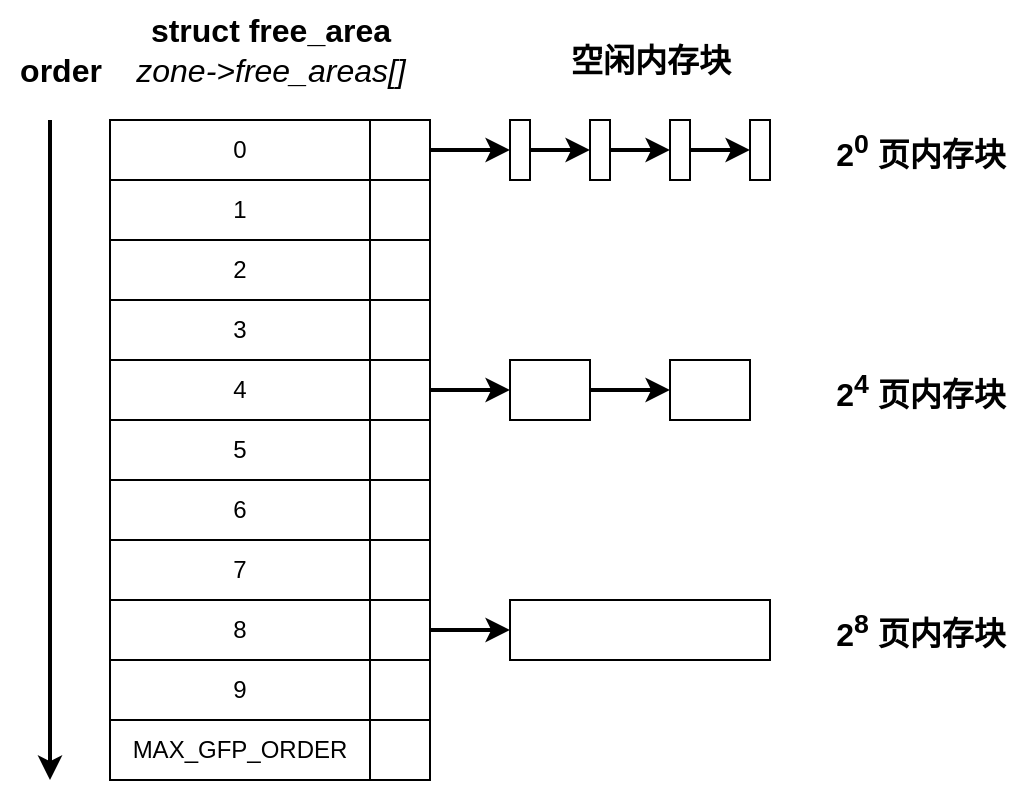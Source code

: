 <mxfile version="20.8.23" type="device"><diagram name="第 1 页" id="17XZw49It7RzbkVdjNOq"><mxGraphModel dx="1221" dy="670" grid="1" gridSize="10" guides="1" tooltips="1" connect="1" arrows="1" fold="1" page="1" pageScale="1" pageWidth="827" pageHeight="1169" math="0" shadow="0"><root><mxCell id="0"/><mxCell id="1" parent="0"/><mxCell id="8Lgw7C_YU9cRXEf3LcRd-1" value="9" style="rounded=0;whiteSpace=wrap;html=1;" vertex="1" parent="1"><mxGeometry x="211" y="430" width="130" height="30" as="geometry"/></mxCell><mxCell id="8Lgw7C_YU9cRXEf3LcRd-3" value="" style="rounded=0;whiteSpace=wrap;html=1;" vertex="1" parent="1"><mxGeometry x="341" y="430" width="30" height="30" as="geometry"/></mxCell><mxCell id="8Lgw7C_YU9cRXEf3LcRd-5" value="0" style="rounded=0;whiteSpace=wrap;html=1;" vertex="1" parent="1"><mxGeometry x="211" y="160" width="130" height="30" as="geometry"/></mxCell><mxCell id="8Lgw7C_YU9cRXEf3LcRd-32" style="edgeStyle=orthogonalEdgeStyle;rounded=0;orthogonalLoop=1;jettySize=auto;html=1;strokeWidth=2;fontSize=16;" edge="1" parent="1" source="8Lgw7C_YU9cRXEf3LcRd-6"><mxGeometry relative="1" as="geometry"><mxPoint x="411" y="175" as="targetPoint"/></mxGeometry></mxCell><mxCell id="8Lgw7C_YU9cRXEf3LcRd-6" value="" style="rounded=0;whiteSpace=wrap;html=1;" vertex="1" parent="1"><mxGeometry x="341" y="160" width="30" height="30" as="geometry"/></mxCell><mxCell id="8Lgw7C_YU9cRXEf3LcRd-7" value="1" style="rounded=0;whiteSpace=wrap;html=1;" vertex="1" parent="1"><mxGeometry x="211" y="190" width="130" height="30" as="geometry"/></mxCell><mxCell id="8Lgw7C_YU9cRXEf3LcRd-8" value="" style="rounded=0;whiteSpace=wrap;html=1;" vertex="1" parent="1"><mxGeometry x="341" y="190" width="30" height="30" as="geometry"/></mxCell><mxCell id="8Lgw7C_YU9cRXEf3LcRd-9" value="2" style="rounded=0;whiteSpace=wrap;html=1;" vertex="1" parent="1"><mxGeometry x="211" y="220" width="130" height="30" as="geometry"/></mxCell><mxCell id="8Lgw7C_YU9cRXEf3LcRd-10" value="" style="rounded=0;whiteSpace=wrap;html=1;" vertex="1" parent="1"><mxGeometry x="341" y="220" width="30" height="30" as="geometry"/></mxCell><mxCell id="8Lgw7C_YU9cRXEf3LcRd-13" value="3" style="rounded=0;whiteSpace=wrap;html=1;" vertex="1" parent="1"><mxGeometry x="211" y="250" width="130" height="30" as="geometry"/></mxCell><mxCell id="8Lgw7C_YU9cRXEf3LcRd-14" value="" style="rounded=0;whiteSpace=wrap;html=1;" vertex="1" parent="1"><mxGeometry x="341" y="250" width="30" height="30" as="geometry"/></mxCell><mxCell id="8Lgw7C_YU9cRXEf3LcRd-15" value="4" style="rounded=0;whiteSpace=wrap;html=1;" vertex="1" parent="1"><mxGeometry x="211" y="280" width="130" height="30" as="geometry"/></mxCell><mxCell id="8Lgw7C_YU9cRXEf3LcRd-56" style="edgeStyle=orthogonalEdgeStyle;rounded=0;orthogonalLoop=1;jettySize=auto;html=1;strokeWidth=2;fontSize=16;" edge="1" parent="1" source="8Lgw7C_YU9cRXEf3LcRd-16"><mxGeometry relative="1" as="geometry"><mxPoint x="411" y="295" as="targetPoint"/></mxGeometry></mxCell><mxCell id="8Lgw7C_YU9cRXEf3LcRd-16" value="" style="rounded=0;whiteSpace=wrap;html=1;" vertex="1" parent="1"><mxGeometry x="341" y="280" width="30" height="30" as="geometry"/></mxCell><mxCell id="8Lgw7C_YU9cRXEf3LcRd-17" value="5" style="rounded=0;whiteSpace=wrap;html=1;" vertex="1" parent="1"><mxGeometry x="211" y="310" width="130" height="30" as="geometry"/></mxCell><mxCell id="8Lgw7C_YU9cRXEf3LcRd-18" value="" style="rounded=0;whiteSpace=wrap;html=1;" vertex="1" parent="1"><mxGeometry x="341" y="310" width="30" height="30" as="geometry"/></mxCell><mxCell id="8Lgw7C_YU9cRXEf3LcRd-19" value="6" style="rounded=0;whiteSpace=wrap;html=1;" vertex="1" parent="1"><mxGeometry x="211" y="340" width="130" height="30" as="geometry"/></mxCell><mxCell id="8Lgw7C_YU9cRXEf3LcRd-20" value="" style="rounded=0;whiteSpace=wrap;html=1;" vertex="1" parent="1"><mxGeometry x="341" y="340" width="30" height="30" as="geometry"/></mxCell><mxCell id="8Lgw7C_YU9cRXEf3LcRd-21" value="7" style="rounded=0;whiteSpace=wrap;html=1;" vertex="1" parent="1"><mxGeometry x="211" y="370" width="130" height="30" as="geometry"/></mxCell><mxCell id="8Lgw7C_YU9cRXEf3LcRd-22" value="" style="rounded=0;whiteSpace=wrap;html=1;" vertex="1" parent="1"><mxGeometry x="341" y="370" width="30" height="30" as="geometry"/></mxCell><mxCell id="8Lgw7C_YU9cRXEf3LcRd-23" value="8" style="rounded=0;whiteSpace=wrap;html=1;" vertex="1" parent="1"><mxGeometry x="211" y="400" width="130" height="30" as="geometry"/></mxCell><mxCell id="8Lgw7C_YU9cRXEf3LcRd-66" style="edgeStyle=orthogonalEdgeStyle;rounded=0;orthogonalLoop=1;jettySize=auto;html=1;exitX=1;exitY=0.5;exitDx=0;exitDy=0;strokeWidth=2;fontSize=16;" edge="1" parent="1" source="8Lgw7C_YU9cRXEf3LcRd-24"><mxGeometry relative="1" as="geometry"><mxPoint x="411" y="415" as="targetPoint"/></mxGeometry></mxCell><mxCell id="8Lgw7C_YU9cRXEf3LcRd-24" value="" style="rounded=0;whiteSpace=wrap;html=1;" vertex="1" parent="1"><mxGeometry x="341" y="400" width="30" height="30" as="geometry"/></mxCell><mxCell id="8Lgw7C_YU9cRXEf3LcRd-25" value="MAX_GFP_ORDER" style="rounded=0;whiteSpace=wrap;html=1;" vertex="1" parent="1"><mxGeometry x="211" y="460" width="130" height="30" as="geometry"/></mxCell><mxCell id="8Lgw7C_YU9cRXEf3LcRd-26" value="" style="rounded=0;whiteSpace=wrap;html=1;" vertex="1" parent="1"><mxGeometry x="341" y="460" width="30" height="30" as="geometry"/></mxCell><mxCell id="8Lgw7C_YU9cRXEf3LcRd-27" value="" style="endArrow=classic;html=1;rounded=0;strokeWidth=2;" edge="1" parent="1"><mxGeometry width="50" height="50" relative="1" as="geometry"><mxPoint x="181" y="160" as="sourcePoint"/><mxPoint x="181" y="490" as="targetPoint"/></mxGeometry></mxCell><mxCell id="8Lgw7C_YU9cRXEf3LcRd-29" value="&lt;font size=&quot;1&quot;&gt;&lt;b style=&quot;font-size: 16px;&quot;&gt;order&lt;/b&gt;&lt;/font&gt;" style="text;html=1;align=center;verticalAlign=middle;resizable=0;points=[];autosize=1;strokeColor=none;fillColor=none;" vertex="1" parent="1"><mxGeometry x="156" y="120" width="60" height="30" as="geometry"/></mxCell><mxCell id="8Lgw7C_YU9cRXEf3LcRd-30" value="&lt;div&gt;&lt;b&gt;struct free_area&lt;/b&gt;&lt;/div&gt;&lt;div&gt;&lt;i&gt;zone-&amp;gt;free_areas[]&lt;/i&gt;&lt;br&gt;&lt;/div&gt;" style="text;html=1;align=center;verticalAlign=middle;resizable=0;points=[];autosize=1;strokeColor=none;fillColor=none;fontSize=16;" vertex="1" parent="1"><mxGeometry x="211" y="100" width="160" height="50" as="geometry"/></mxCell><mxCell id="8Lgw7C_YU9cRXEf3LcRd-31" value="&lt;b&gt;空闲内存块&lt;br&gt;&lt;/b&gt;" style="text;html=1;align=center;verticalAlign=middle;resizable=0;points=[];autosize=1;strokeColor=none;fillColor=none;fontSize=16;" vertex="1" parent="1"><mxGeometry x="431" y="115" width="100" height="30" as="geometry"/></mxCell><mxCell id="8Lgw7C_YU9cRXEf3LcRd-39" style="edgeStyle=orthogonalEdgeStyle;rounded=0;orthogonalLoop=1;jettySize=auto;html=1;strokeWidth=2;fontSize=16;" edge="1" parent="1" source="8Lgw7C_YU9cRXEf3LcRd-34"><mxGeometry relative="1" as="geometry"><mxPoint x="451" y="175" as="targetPoint"/></mxGeometry></mxCell><mxCell id="8Lgw7C_YU9cRXEf3LcRd-34" value="" style="rounded=0;whiteSpace=wrap;html=1;" vertex="1" parent="1"><mxGeometry x="411" y="160" width="10" height="30" as="geometry"/></mxCell><mxCell id="8Lgw7C_YU9cRXEf3LcRd-53" style="edgeStyle=orthogonalEdgeStyle;rounded=0;orthogonalLoop=1;jettySize=auto;html=1;entryX=0;entryY=0.5;entryDx=0;entryDy=0;strokeWidth=2;fontSize=16;" edge="1" parent="1" source="8Lgw7C_YU9cRXEf3LcRd-36" target="8Lgw7C_YU9cRXEf3LcRd-50"><mxGeometry relative="1" as="geometry"/></mxCell><mxCell id="8Lgw7C_YU9cRXEf3LcRd-36" value="" style="rounded=0;whiteSpace=wrap;html=1;" vertex="1" parent="1"><mxGeometry x="451" y="160" width="10" height="30" as="geometry"/></mxCell><mxCell id="8Lgw7C_YU9cRXEf3LcRd-54" style="edgeStyle=orthogonalEdgeStyle;rounded=0;orthogonalLoop=1;jettySize=auto;html=1;entryX=0;entryY=0.5;entryDx=0;entryDy=0;strokeWidth=2;fontSize=16;" edge="1" parent="1" source="8Lgw7C_YU9cRXEf3LcRd-50" target="8Lgw7C_YU9cRXEf3LcRd-51"><mxGeometry relative="1" as="geometry"/></mxCell><mxCell id="8Lgw7C_YU9cRXEf3LcRd-50" value="" style="rounded=0;whiteSpace=wrap;html=1;" vertex="1" parent="1"><mxGeometry x="491" y="160" width="10" height="30" as="geometry"/></mxCell><mxCell id="8Lgw7C_YU9cRXEf3LcRd-51" value="" style="rounded=0;whiteSpace=wrap;html=1;" vertex="1" parent="1"><mxGeometry x="531" y="160" width="10" height="30" as="geometry"/></mxCell><mxCell id="8Lgw7C_YU9cRXEf3LcRd-65" value="" style="edgeStyle=orthogonalEdgeStyle;rounded=0;orthogonalLoop=1;jettySize=auto;html=1;strokeWidth=2;fontSize=16;" edge="1" parent="1" source="8Lgw7C_YU9cRXEf3LcRd-57" target="8Lgw7C_YU9cRXEf3LcRd-64"><mxGeometry relative="1" as="geometry"/></mxCell><mxCell id="8Lgw7C_YU9cRXEf3LcRd-57" value="" style="rounded=0;whiteSpace=wrap;html=1;" vertex="1" parent="1"><mxGeometry x="411" y="280" width="40" height="30" as="geometry"/></mxCell><mxCell id="8Lgw7C_YU9cRXEf3LcRd-64" value="" style="rounded=0;whiteSpace=wrap;html=1;" vertex="1" parent="1"><mxGeometry x="491" y="280" width="40" height="30" as="geometry"/></mxCell><mxCell id="8Lgw7C_YU9cRXEf3LcRd-67" value="" style="rounded=0;whiteSpace=wrap;html=1;" vertex="1" parent="1"><mxGeometry x="411" y="400" width="130" height="30" as="geometry"/></mxCell><mxCell id="8Lgw7C_YU9cRXEf3LcRd-69" value="&lt;div&gt;&lt;b&gt;2&lt;sup&gt;0&lt;/sup&gt; 页内存块&lt;br&gt;&lt;/b&gt;&lt;/div&gt;" style="text;html=1;align=center;verticalAlign=middle;resizable=0;points=[];autosize=1;strokeColor=none;fillColor=none;fontSize=16;" vertex="1" parent="1"><mxGeometry x="561" y="155" width="110" height="40" as="geometry"/></mxCell><mxCell id="8Lgw7C_YU9cRXEf3LcRd-72" value="&lt;div&gt;&lt;b&gt;2&lt;sup&gt;4&lt;/sup&gt; 页内存块&lt;br&gt;&lt;/b&gt;&lt;/div&gt;" style="text;html=1;align=center;verticalAlign=middle;resizable=0;points=[];autosize=1;strokeColor=none;fillColor=none;fontSize=16;" vertex="1" parent="1"><mxGeometry x="561" y="275" width="110" height="40" as="geometry"/></mxCell><mxCell id="8Lgw7C_YU9cRXEf3LcRd-73" value="&lt;div&gt;&lt;b&gt;2&lt;sup&gt;8&lt;/sup&gt;&lt;/b&gt; &lt;b&gt;页内存块&lt;br&gt;&lt;/b&gt;&lt;/div&gt;" style="text;html=1;align=center;verticalAlign=middle;resizable=0;points=[];autosize=1;strokeColor=none;fillColor=none;fontSize=16;" vertex="1" parent="1"><mxGeometry x="561" y="395" width="110" height="40" as="geometry"/></mxCell></root></mxGraphModel></diagram></mxfile>